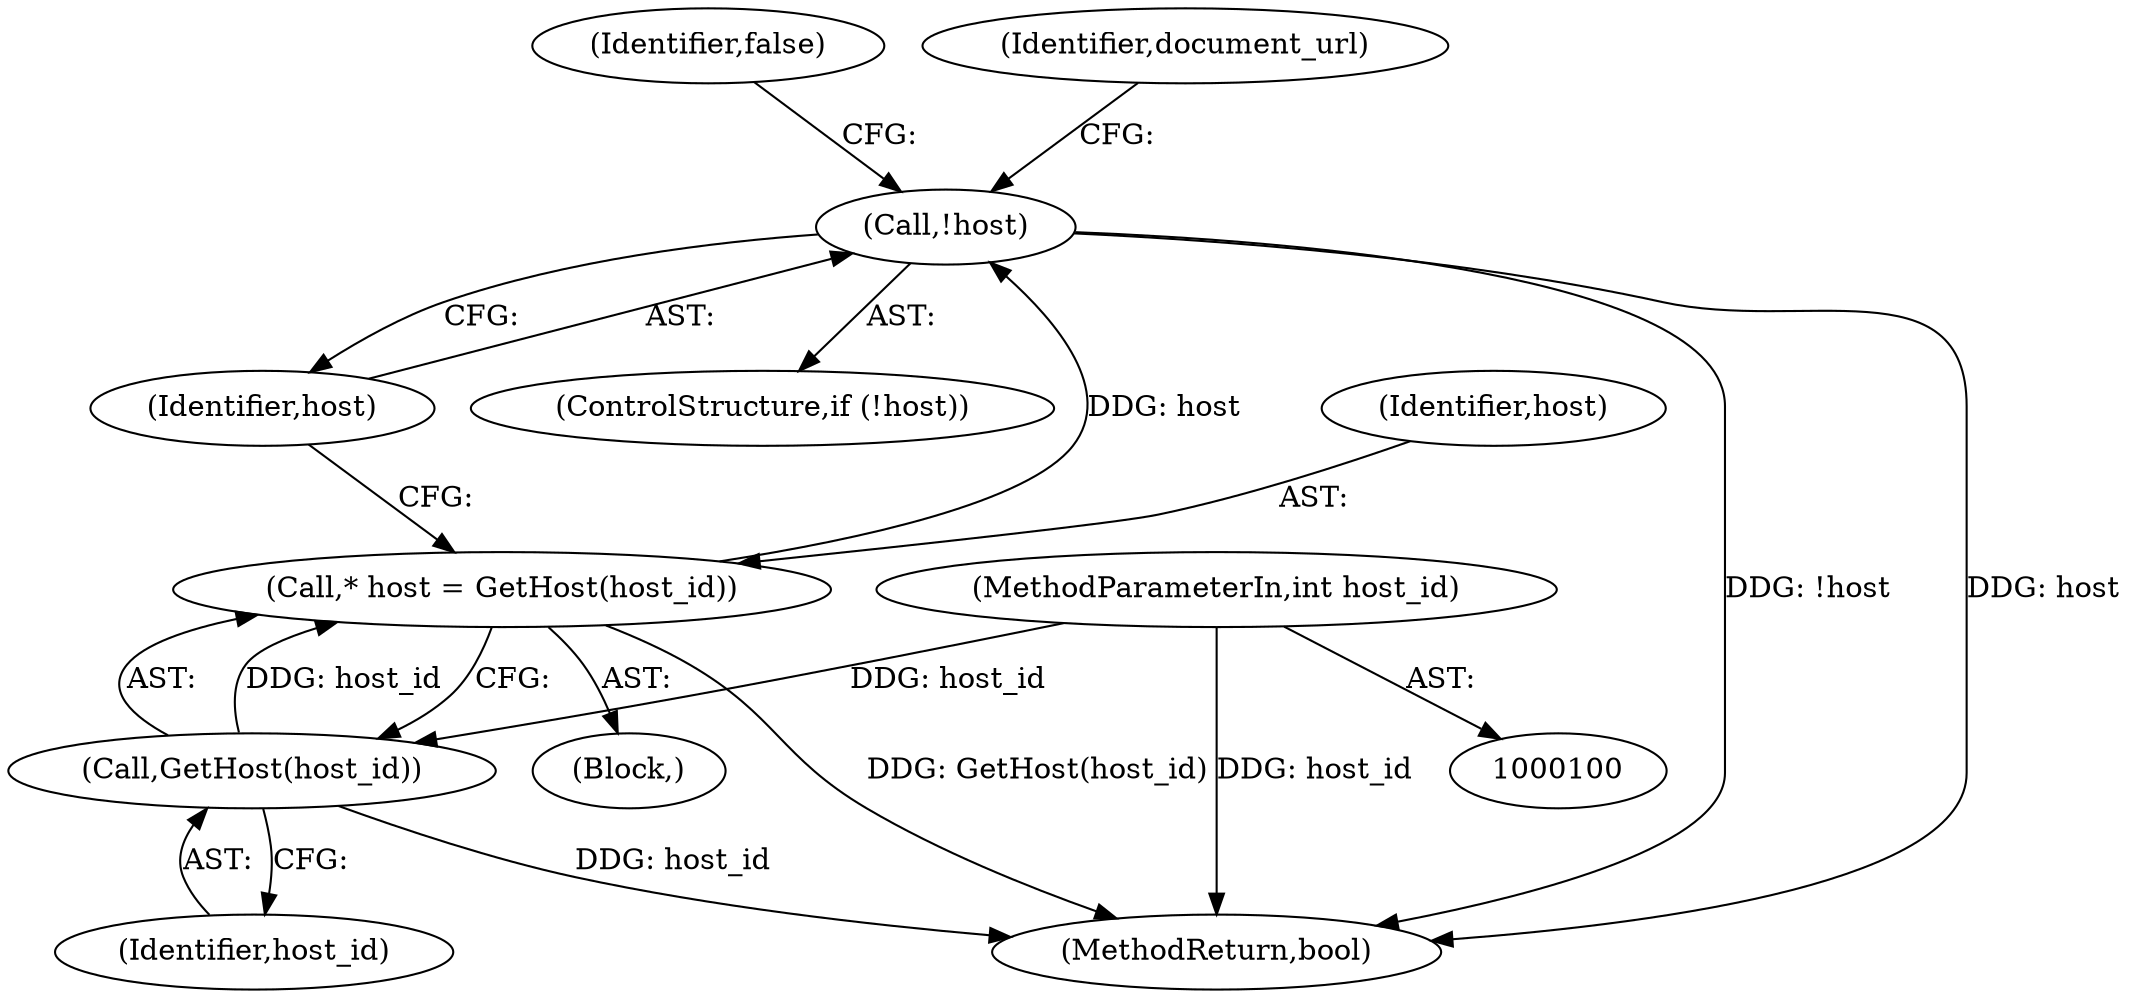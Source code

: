 digraph "0_Chrome_2cb006bc9d3ad16353ed49c2b75faea618156d0f_0@pointer" {
"1000112" [label="(Call,!host)"];
"1000107" [label="(Call,* host = GetHost(host_id))"];
"1000109" [label="(Call,GetHost(host_id))"];
"1000101" [label="(MethodParameterIn,int host_id)"];
"1000115" [label="(Identifier,false)"];
"1000111" [label="(ControlStructure,if (!host))"];
"1000107" [label="(Call,* host = GetHost(host_id))"];
"1000109" [label="(Call,GetHost(host_id))"];
"1000112" [label="(Call,!host)"];
"1000105" [label="(Block,)"];
"1000113" [label="(Identifier,host)"];
"1000110" [label="(Identifier,host_id)"];
"1000101" [label="(MethodParameterIn,int host_id)"];
"1000118" [label="(Identifier,document_url)"];
"1000121" [label="(MethodReturn,bool)"];
"1000108" [label="(Identifier,host)"];
"1000112" -> "1000111"  [label="AST: "];
"1000112" -> "1000113"  [label="CFG: "];
"1000113" -> "1000112"  [label="AST: "];
"1000115" -> "1000112"  [label="CFG: "];
"1000118" -> "1000112"  [label="CFG: "];
"1000112" -> "1000121"  [label="DDG: !host"];
"1000112" -> "1000121"  [label="DDG: host"];
"1000107" -> "1000112"  [label="DDG: host"];
"1000107" -> "1000105"  [label="AST: "];
"1000107" -> "1000109"  [label="CFG: "];
"1000108" -> "1000107"  [label="AST: "];
"1000109" -> "1000107"  [label="AST: "];
"1000113" -> "1000107"  [label="CFG: "];
"1000107" -> "1000121"  [label="DDG: GetHost(host_id)"];
"1000109" -> "1000107"  [label="DDG: host_id"];
"1000109" -> "1000110"  [label="CFG: "];
"1000110" -> "1000109"  [label="AST: "];
"1000109" -> "1000121"  [label="DDG: host_id"];
"1000101" -> "1000109"  [label="DDG: host_id"];
"1000101" -> "1000100"  [label="AST: "];
"1000101" -> "1000121"  [label="DDG: host_id"];
}
